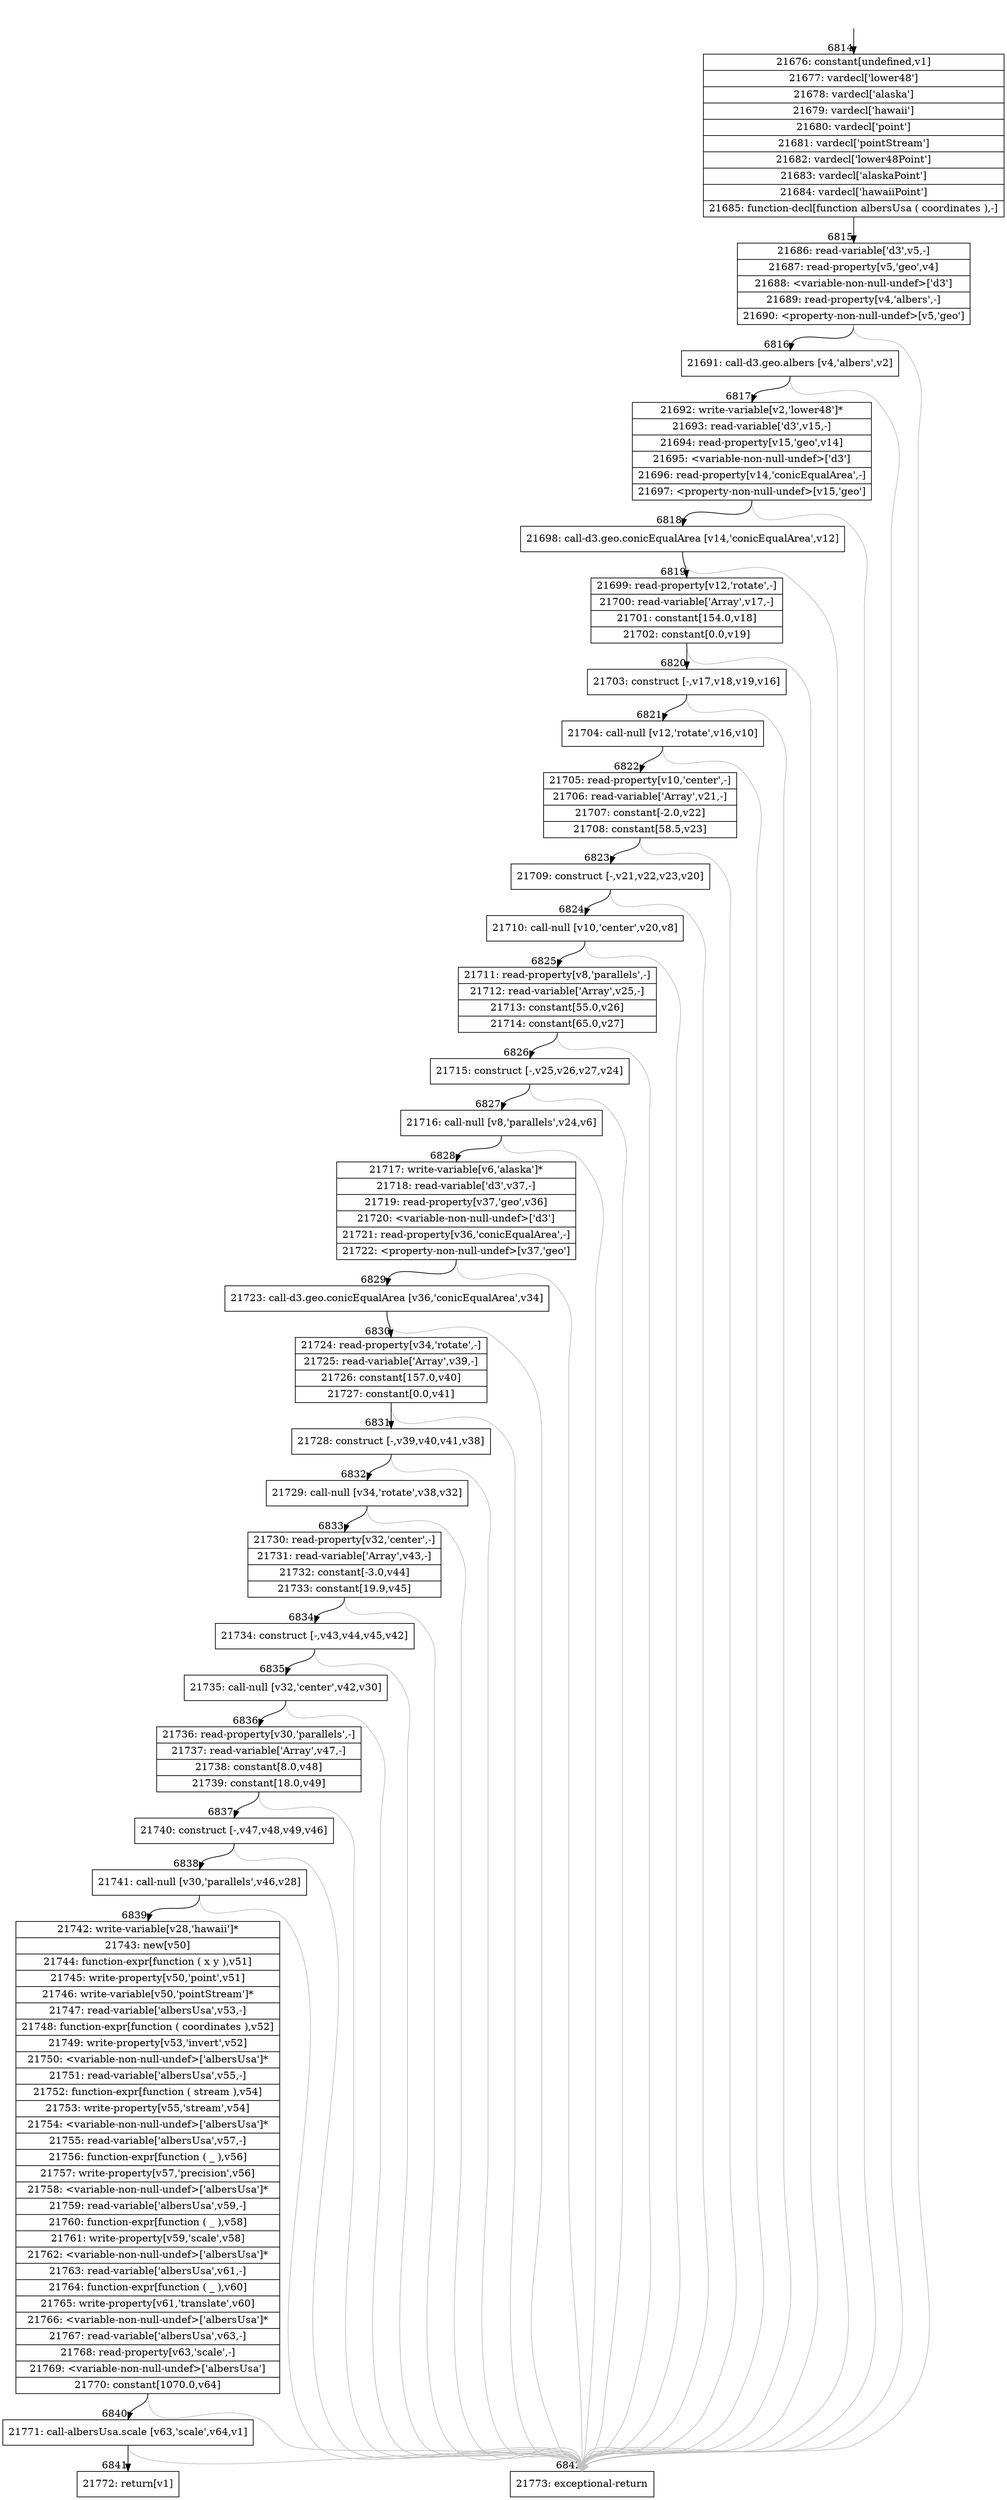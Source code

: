 digraph {
rankdir="TD"
BB_entry594[shape=none,label=""];
BB_entry594 -> BB6814 [tailport=s, headport=n, headlabel="    6814"]
BB6814 [shape=record label="{21676: constant[undefined,v1]|21677: vardecl['lower48']|21678: vardecl['alaska']|21679: vardecl['hawaii']|21680: vardecl['point']|21681: vardecl['pointStream']|21682: vardecl['lower48Point']|21683: vardecl['alaskaPoint']|21684: vardecl['hawaiiPoint']|21685: function-decl[function albersUsa ( coordinates ),-]}" ] 
BB6814 -> BB6815 [tailport=s, headport=n, headlabel="      6815"]
BB6815 [shape=record label="{21686: read-variable['d3',v5,-]|21687: read-property[v5,'geo',v4]|21688: \<variable-non-null-undef\>['d3']|21689: read-property[v4,'albers',-]|21690: \<property-non-null-undef\>[v5,'geo']}" ] 
BB6815 -> BB6816 [tailport=s, headport=n, headlabel="      6816"]
BB6815 -> BB6842 [tailport=s, headport=n, color=gray, headlabel="      6842"]
BB6816 [shape=record label="{21691: call-d3.geo.albers [v4,'albers',v2]}" ] 
BB6816 -> BB6817 [tailport=s, headport=n, headlabel="      6817"]
BB6816 -> BB6842 [tailport=s, headport=n, color=gray]
BB6817 [shape=record label="{21692: write-variable[v2,'lower48']*|21693: read-variable['d3',v15,-]|21694: read-property[v15,'geo',v14]|21695: \<variable-non-null-undef\>['d3']|21696: read-property[v14,'conicEqualArea',-]|21697: \<property-non-null-undef\>[v15,'geo']}" ] 
BB6817 -> BB6818 [tailport=s, headport=n, headlabel="      6818"]
BB6817 -> BB6842 [tailport=s, headport=n, color=gray]
BB6818 [shape=record label="{21698: call-d3.geo.conicEqualArea [v14,'conicEqualArea',v12]}" ] 
BB6818 -> BB6819 [tailport=s, headport=n, headlabel="      6819"]
BB6818 -> BB6842 [tailport=s, headport=n, color=gray]
BB6819 [shape=record label="{21699: read-property[v12,'rotate',-]|21700: read-variable['Array',v17,-]|21701: constant[154.0,v18]|21702: constant[0.0,v19]}" ] 
BB6819 -> BB6820 [tailport=s, headport=n, headlabel="      6820"]
BB6819 -> BB6842 [tailport=s, headport=n, color=gray]
BB6820 [shape=record label="{21703: construct [-,v17,v18,v19,v16]}" ] 
BB6820 -> BB6821 [tailport=s, headport=n, headlabel="      6821"]
BB6820 -> BB6842 [tailport=s, headport=n, color=gray]
BB6821 [shape=record label="{21704: call-null [v12,'rotate',v16,v10]}" ] 
BB6821 -> BB6822 [tailport=s, headport=n, headlabel="      6822"]
BB6821 -> BB6842 [tailport=s, headport=n, color=gray]
BB6822 [shape=record label="{21705: read-property[v10,'center',-]|21706: read-variable['Array',v21,-]|21707: constant[-2.0,v22]|21708: constant[58.5,v23]}" ] 
BB6822 -> BB6823 [tailport=s, headport=n, headlabel="      6823"]
BB6822 -> BB6842 [tailport=s, headport=n, color=gray]
BB6823 [shape=record label="{21709: construct [-,v21,v22,v23,v20]}" ] 
BB6823 -> BB6824 [tailport=s, headport=n, headlabel="      6824"]
BB6823 -> BB6842 [tailport=s, headport=n, color=gray]
BB6824 [shape=record label="{21710: call-null [v10,'center',v20,v8]}" ] 
BB6824 -> BB6825 [tailport=s, headport=n, headlabel="      6825"]
BB6824 -> BB6842 [tailport=s, headport=n, color=gray]
BB6825 [shape=record label="{21711: read-property[v8,'parallels',-]|21712: read-variable['Array',v25,-]|21713: constant[55.0,v26]|21714: constant[65.0,v27]}" ] 
BB6825 -> BB6826 [tailport=s, headport=n, headlabel="      6826"]
BB6825 -> BB6842 [tailport=s, headport=n, color=gray]
BB6826 [shape=record label="{21715: construct [-,v25,v26,v27,v24]}" ] 
BB6826 -> BB6827 [tailport=s, headport=n, headlabel="      6827"]
BB6826 -> BB6842 [tailport=s, headport=n, color=gray]
BB6827 [shape=record label="{21716: call-null [v8,'parallels',v24,v6]}" ] 
BB6827 -> BB6828 [tailport=s, headport=n, headlabel="      6828"]
BB6827 -> BB6842 [tailport=s, headport=n, color=gray]
BB6828 [shape=record label="{21717: write-variable[v6,'alaska']*|21718: read-variable['d3',v37,-]|21719: read-property[v37,'geo',v36]|21720: \<variable-non-null-undef\>['d3']|21721: read-property[v36,'conicEqualArea',-]|21722: \<property-non-null-undef\>[v37,'geo']}" ] 
BB6828 -> BB6829 [tailport=s, headport=n, headlabel="      6829"]
BB6828 -> BB6842 [tailport=s, headport=n, color=gray]
BB6829 [shape=record label="{21723: call-d3.geo.conicEqualArea [v36,'conicEqualArea',v34]}" ] 
BB6829 -> BB6830 [tailport=s, headport=n, headlabel="      6830"]
BB6829 -> BB6842 [tailport=s, headport=n, color=gray]
BB6830 [shape=record label="{21724: read-property[v34,'rotate',-]|21725: read-variable['Array',v39,-]|21726: constant[157.0,v40]|21727: constant[0.0,v41]}" ] 
BB6830 -> BB6831 [tailport=s, headport=n, headlabel="      6831"]
BB6830 -> BB6842 [tailport=s, headport=n, color=gray]
BB6831 [shape=record label="{21728: construct [-,v39,v40,v41,v38]}" ] 
BB6831 -> BB6832 [tailport=s, headport=n, headlabel="      6832"]
BB6831 -> BB6842 [tailport=s, headport=n, color=gray]
BB6832 [shape=record label="{21729: call-null [v34,'rotate',v38,v32]}" ] 
BB6832 -> BB6833 [tailport=s, headport=n, headlabel="      6833"]
BB6832 -> BB6842 [tailport=s, headport=n, color=gray]
BB6833 [shape=record label="{21730: read-property[v32,'center',-]|21731: read-variable['Array',v43,-]|21732: constant[-3.0,v44]|21733: constant[19.9,v45]}" ] 
BB6833 -> BB6834 [tailport=s, headport=n, headlabel="      6834"]
BB6833 -> BB6842 [tailport=s, headport=n, color=gray]
BB6834 [shape=record label="{21734: construct [-,v43,v44,v45,v42]}" ] 
BB6834 -> BB6835 [tailport=s, headport=n, headlabel="      6835"]
BB6834 -> BB6842 [tailport=s, headport=n, color=gray]
BB6835 [shape=record label="{21735: call-null [v32,'center',v42,v30]}" ] 
BB6835 -> BB6836 [tailport=s, headport=n, headlabel="      6836"]
BB6835 -> BB6842 [tailport=s, headport=n, color=gray]
BB6836 [shape=record label="{21736: read-property[v30,'parallels',-]|21737: read-variable['Array',v47,-]|21738: constant[8.0,v48]|21739: constant[18.0,v49]}" ] 
BB6836 -> BB6837 [tailport=s, headport=n, headlabel="      6837"]
BB6836 -> BB6842 [tailport=s, headport=n, color=gray]
BB6837 [shape=record label="{21740: construct [-,v47,v48,v49,v46]}" ] 
BB6837 -> BB6838 [tailport=s, headport=n, headlabel="      6838"]
BB6837 -> BB6842 [tailport=s, headport=n, color=gray]
BB6838 [shape=record label="{21741: call-null [v30,'parallels',v46,v28]}" ] 
BB6838 -> BB6839 [tailport=s, headport=n, headlabel="      6839"]
BB6838 -> BB6842 [tailport=s, headport=n, color=gray]
BB6839 [shape=record label="{21742: write-variable[v28,'hawaii']*|21743: new[v50]|21744: function-expr[function ( x y ),v51]|21745: write-property[v50,'point',v51]|21746: write-variable[v50,'pointStream']*|21747: read-variable['albersUsa',v53,-]|21748: function-expr[function ( coordinates ),v52]|21749: write-property[v53,'invert',v52]|21750: \<variable-non-null-undef\>['albersUsa']*|21751: read-variable['albersUsa',v55,-]|21752: function-expr[function ( stream ),v54]|21753: write-property[v55,'stream',v54]|21754: \<variable-non-null-undef\>['albersUsa']*|21755: read-variable['albersUsa',v57,-]|21756: function-expr[function ( _ ),v56]|21757: write-property[v57,'precision',v56]|21758: \<variable-non-null-undef\>['albersUsa']*|21759: read-variable['albersUsa',v59,-]|21760: function-expr[function ( _ ),v58]|21761: write-property[v59,'scale',v58]|21762: \<variable-non-null-undef\>['albersUsa']*|21763: read-variable['albersUsa',v61,-]|21764: function-expr[function ( _ ),v60]|21765: write-property[v61,'translate',v60]|21766: \<variable-non-null-undef\>['albersUsa']*|21767: read-variable['albersUsa',v63,-]|21768: read-property[v63,'scale',-]|21769: \<variable-non-null-undef\>['albersUsa']|21770: constant[1070.0,v64]}" ] 
BB6839 -> BB6840 [tailport=s, headport=n, headlabel="      6840"]
BB6839 -> BB6842 [tailport=s, headport=n, color=gray]
BB6840 [shape=record label="{21771: call-albersUsa.scale [v63,'scale',v64,v1]}" ] 
BB6840 -> BB6841 [tailport=s, headport=n, headlabel="      6841"]
BB6840 -> BB6842 [tailport=s, headport=n, color=gray]
BB6841 [shape=record label="{21772: return[v1]}" ] 
BB6842 [shape=record label="{21773: exceptional-return}" ] 
//#$~ 3927
}
